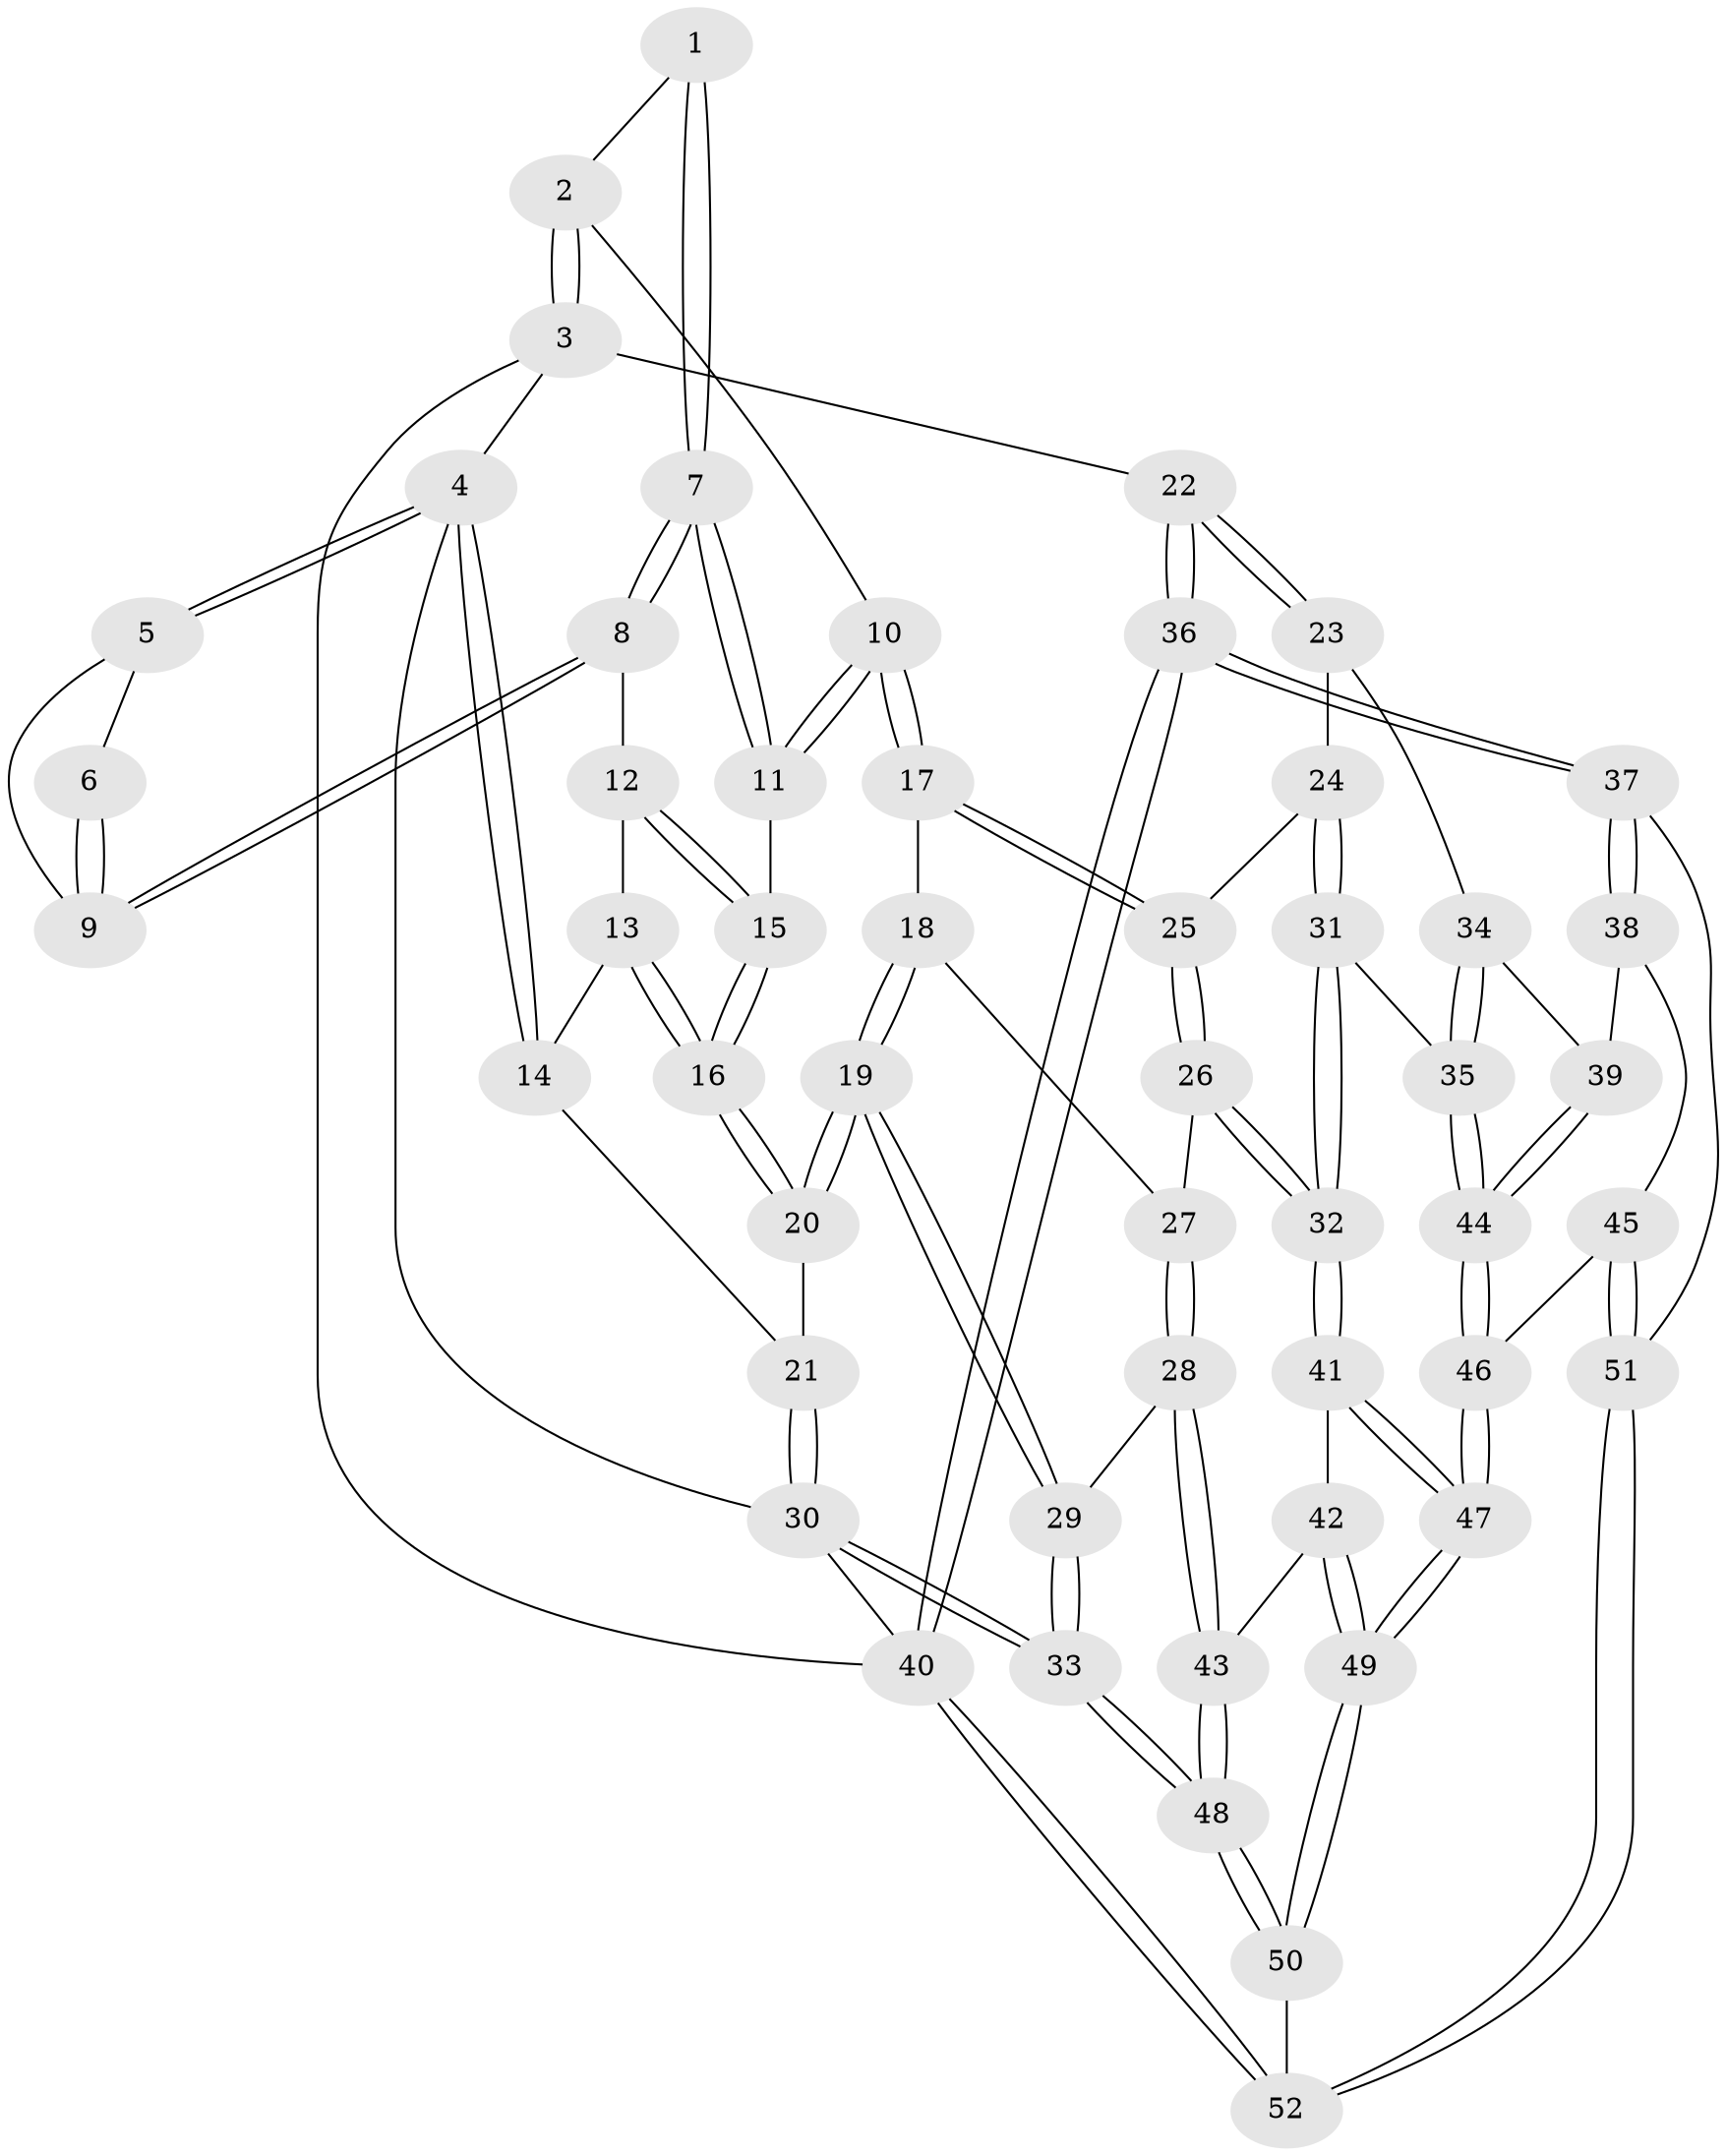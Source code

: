 // Generated by graph-tools (version 1.1) at 2025/01/03/09/25 05:01:55]
// undirected, 52 vertices, 127 edges
graph export_dot {
graph [start="1"]
  node [color=gray90,style=filled];
  1 [pos="+0.5629451743870838+0"];
  2 [pos="+0.8933213693762073+0"];
  3 [pos="+1+0"];
  4 [pos="+0+0"];
  5 [pos="+0.04026014309728413+0"];
  6 [pos="+0.5591941873509256+0"];
  7 [pos="+0.5437275934162781+0.20026825382674243"];
  8 [pos="+0.3261658219087147+0.11545024141147307"];
  9 [pos="+0.3246595096894602+0.10854908476122403"];
  10 [pos="+0.709682526387673+0.35195438559586806"];
  11 [pos="+0.5823232402700548+0.2995602989160432"];
  12 [pos="+0.3037056964907043+0.1410874238356718"];
  13 [pos="+0.28994877588475637+0.1529000993877833"];
  14 [pos="+0+0.10975280174839228"];
  15 [pos="+0.42062265901219553+0.37662985379632263"];
  16 [pos="+0.1983652615645228+0.5017129949080713"];
  17 [pos="+0.785638925468951+0.42662443031053005"];
  18 [pos="+0.5404274439032848+0.6157953682735895"];
  19 [pos="+0.23881447417842547+0.6035347796761699"];
  20 [pos="+0.18037691168562137+0.5167992337031382"];
  21 [pos="+0.007956934697922538+0.4767422761036111"];
  22 [pos="+1+0.47477932979093407"];
  23 [pos="+1+0.48929829533952524"];
  24 [pos="+0.9615098750902791+0.48463893096617605"];
  25 [pos="+0.8621806521892884+0.46695764198583395"];
  26 [pos="+0.6534031501551114+0.7845637472556023"];
  27 [pos="+0.5673562964220178+0.7381192608827618"];
  28 [pos="+0.3823757661943807+0.7940687318652754"];
  29 [pos="+0.2584368736229313+0.6678359676989707"];
  30 [pos="+0+1"];
  31 [pos="+0.7778388790188742+0.8433799479996505"];
  32 [pos="+0.6573334473897816+0.8125002060612984"];
  33 [pos="+0+1"];
  34 [pos="+0.9326202328098895+0.7565169158007597"];
  35 [pos="+0.8031008402951173+0.8676305559066466"];
  36 [pos="+1+1"];
  37 [pos="+1+0.9367078103139959"];
  38 [pos="+0.9318511709552291+0.8764092978405128"];
  39 [pos="+0.9257753294481256+0.8588826649124176"];
  40 [pos="+1+1"];
  41 [pos="+0.6470701034034011+0.8370980286330386"];
  42 [pos="+0.4802099092932815+0.8726236395082623"];
  43 [pos="+0.39263240432454144+0.8208528265727572"];
  44 [pos="+0.8100049235456336+0.8841258601702985"];
  45 [pos="+0.8839271957322637+0.950472994585966"];
  46 [pos="+0.8106489109852802+0.8983580919254402"];
  47 [pos="+0.656245702022969+1"];
  48 [pos="+0.2757285477435422+1"];
  49 [pos="+0.6310577345576136+1"];
  50 [pos="+0.6304905046317899+1"];
  51 [pos="+0.8908680044992139+0.9767676244577833"];
  52 [pos="+0.8223000189528883+1"];
  1 -- 2;
  1 -- 7;
  1 -- 7;
  2 -- 3;
  2 -- 3;
  2 -- 10;
  3 -- 4;
  3 -- 22;
  3 -- 40;
  4 -- 5;
  4 -- 5;
  4 -- 14;
  4 -- 14;
  4 -- 30;
  5 -- 6;
  5 -- 9;
  6 -- 9;
  6 -- 9;
  7 -- 8;
  7 -- 8;
  7 -- 11;
  7 -- 11;
  8 -- 9;
  8 -- 9;
  8 -- 12;
  10 -- 11;
  10 -- 11;
  10 -- 17;
  10 -- 17;
  11 -- 15;
  12 -- 13;
  12 -- 15;
  12 -- 15;
  13 -- 14;
  13 -- 16;
  13 -- 16;
  14 -- 21;
  15 -- 16;
  15 -- 16;
  16 -- 20;
  16 -- 20;
  17 -- 18;
  17 -- 25;
  17 -- 25;
  18 -- 19;
  18 -- 19;
  18 -- 27;
  19 -- 20;
  19 -- 20;
  19 -- 29;
  19 -- 29;
  20 -- 21;
  21 -- 30;
  21 -- 30;
  22 -- 23;
  22 -- 23;
  22 -- 36;
  22 -- 36;
  23 -- 24;
  23 -- 34;
  24 -- 25;
  24 -- 31;
  24 -- 31;
  25 -- 26;
  25 -- 26;
  26 -- 27;
  26 -- 32;
  26 -- 32;
  27 -- 28;
  27 -- 28;
  28 -- 29;
  28 -- 43;
  28 -- 43;
  29 -- 33;
  29 -- 33;
  30 -- 33;
  30 -- 33;
  30 -- 40;
  31 -- 32;
  31 -- 32;
  31 -- 35;
  32 -- 41;
  32 -- 41;
  33 -- 48;
  33 -- 48;
  34 -- 35;
  34 -- 35;
  34 -- 39;
  35 -- 44;
  35 -- 44;
  36 -- 37;
  36 -- 37;
  36 -- 40;
  36 -- 40;
  37 -- 38;
  37 -- 38;
  37 -- 51;
  38 -- 39;
  38 -- 45;
  39 -- 44;
  39 -- 44;
  40 -- 52;
  40 -- 52;
  41 -- 42;
  41 -- 47;
  41 -- 47;
  42 -- 43;
  42 -- 49;
  42 -- 49;
  43 -- 48;
  43 -- 48;
  44 -- 46;
  44 -- 46;
  45 -- 46;
  45 -- 51;
  45 -- 51;
  46 -- 47;
  46 -- 47;
  47 -- 49;
  47 -- 49;
  48 -- 50;
  48 -- 50;
  49 -- 50;
  49 -- 50;
  50 -- 52;
  51 -- 52;
  51 -- 52;
}
